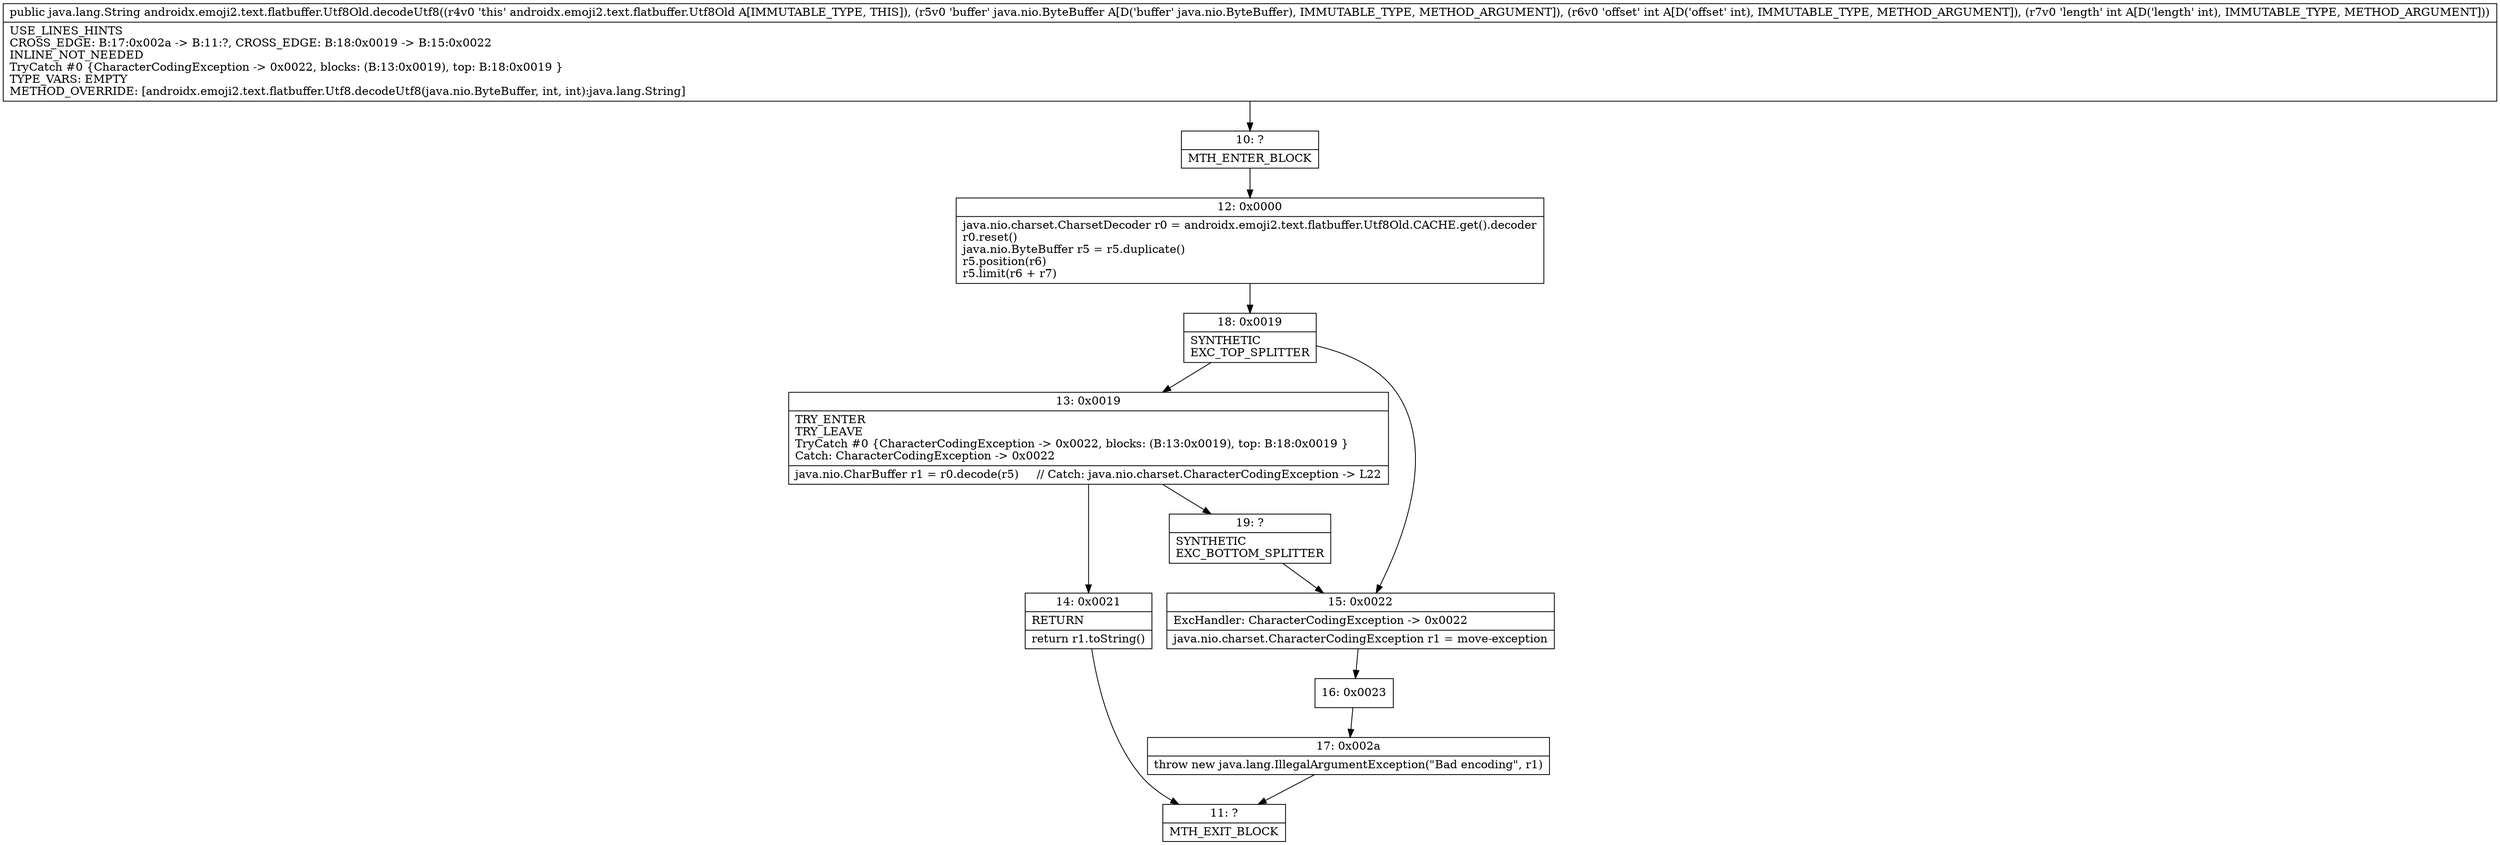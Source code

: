 digraph "CFG forandroidx.emoji2.text.flatbuffer.Utf8Old.decodeUtf8(Ljava\/nio\/ByteBuffer;II)Ljava\/lang\/String;" {
Node_10 [shape=record,label="{10\:\ ?|MTH_ENTER_BLOCK\l}"];
Node_12 [shape=record,label="{12\:\ 0x0000|java.nio.charset.CharsetDecoder r0 = androidx.emoji2.text.flatbuffer.Utf8Old.CACHE.get().decoder\lr0.reset()\ljava.nio.ByteBuffer r5 = r5.duplicate()\lr5.position(r6)\lr5.limit(r6 + r7)\l}"];
Node_18 [shape=record,label="{18\:\ 0x0019|SYNTHETIC\lEXC_TOP_SPLITTER\l}"];
Node_13 [shape=record,label="{13\:\ 0x0019|TRY_ENTER\lTRY_LEAVE\lTryCatch #0 \{CharacterCodingException \-\> 0x0022, blocks: (B:13:0x0019), top: B:18:0x0019 \}\lCatch: CharacterCodingException \-\> 0x0022\l|java.nio.CharBuffer r1 = r0.decode(r5)     \/\/ Catch: java.nio.charset.CharacterCodingException \-\> L22\l}"];
Node_14 [shape=record,label="{14\:\ 0x0021|RETURN\l|return r1.toString()\l}"];
Node_11 [shape=record,label="{11\:\ ?|MTH_EXIT_BLOCK\l}"];
Node_19 [shape=record,label="{19\:\ ?|SYNTHETIC\lEXC_BOTTOM_SPLITTER\l}"];
Node_15 [shape=record,label="{15\:\ 0x0022|ExcHandler: CharacterCodingException \-\> 0x0022\l|java.nio.charset.CharacterCodingException r1 = move\-exception\l}"];
Node_16 [shape=record,label="{16\:\ 0x0023}"];
Node_17 [shape=record,label="{17\:\ 0x002a|throw new java.lang.IllegalArgumentException(\"Bad encoding\", r1)\l}"];
MethodNode[shape=record,label="{public java.lang.String androidx.emoji2.text.flatbuffer.Utf8Old.decodeUtf8((r4v0 'this' androidx.emoji2.text.flatbuffer.Utf8Old A[IMMUTABLE_TYPE, THIS]), (r5v0 'buffer' java.nio.ByteBuffer A[D('buffer' java.nio.ByteBuffer), IMMUTABLE_TYPE, METHOD_ARGUMENT]), (r6v0 'offset' int A[D('offset' int), IMMUTABLE_TYPE, METHOD_ARGUMENT]), (r7v0 'length' int A[D('length' int), IMMUTABLE_TYPE, METHOD_ARGUMENT]))  | USE_LINES_HINTS\lCROSS_EDGE: B:17:0x002a \-\> B:11:?, CROSS_EDGE: B:18:0x0019 \-\> B:15:0x0022\lINLINE_NOT_NEEDED\lTryCatch #0 \{CharacterCodingException \-\> 0x0022, blocks: (B:13:0x0019), top: B:18:0x0019 \}\lTYPE_VARS: EMPTY\lMETHOD_OVERRIDE: [androidx.emoji2.text.flatbuffer.Utf8.decodeUtf8(java.nio.ByteBuffer, int, int):java.lang.String]\l}"];
MethodNode -> Node_10;Node_10 -> Node_12;
Node_12 -> Node_18;
Node_18 -> Node_13;
Node_18 -> Node_15;
Node_13 -> Node_14;
Node_13 -> Node_19;
Node_14 -> Node_11;
Node_19 -> Node_15;
Node_15 -> Node_16;
Node_16 -> Node_17;
Node_17 -> Node_11;
}

